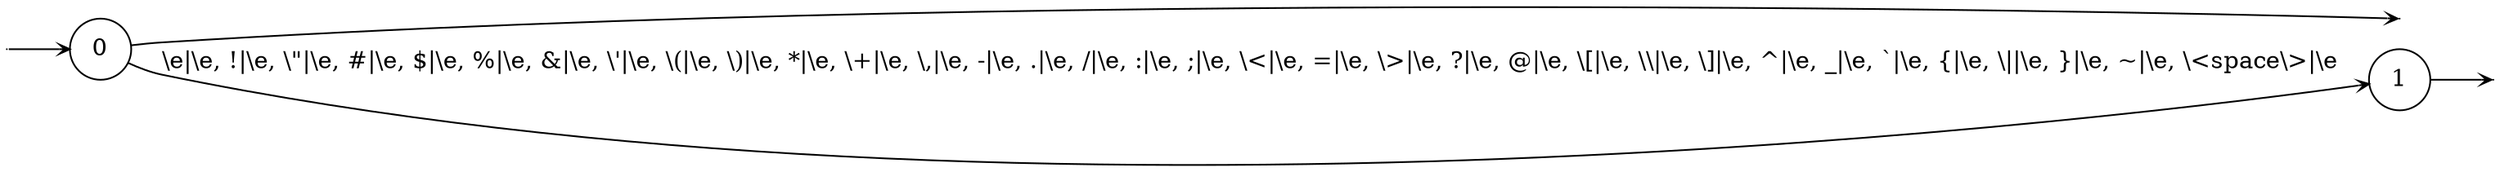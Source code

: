 digraph
{
  vcsn_context = "lat<wordset<char_letters(!\"#$%&\\'\\(\\)*+,-./:;\\<=\\>?@\\[\\\\\\]^_`aceps{\\|}~)>, nullableset<letterset<char_letters()>>>, b"
  rankdir = LR
  edge [arrowhead = vee, arrowsize = .6]
  {
    node [shape = point, width = 0]
    I0
    F0
    F1
  }
  {
    node [shape = circle, style = rounded, width = 0.5]
    0
    1
  }
  I0 -> 0
  0 -> F0
  0 -> 1 [label = "\\e|\\e, !|\\e, \\\"|\\e, #|\\e, $|\\e, %|\\e, &|\\e, \\'|\\e, \\(|\\e, \\)|\\e, *|\\e, \\+|\\e, \\,|\\e, -|\\e, .|\\e, /|\\e, :|\\e, ;|\\e, \\<|\\e, =|\\e, \\>|\\e, ?|\\e, @|\\e, \\[|\\e, \\\\|\\e, \\]|\\e, ^|\\e, _|\\e, `|\\e, {|\\e, \\||\\e, }|\\e, ~|\\e, \\<space\\>|\\e"]
  1 -> F1
}
